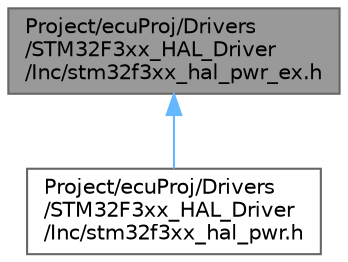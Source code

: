 digraph "Project/ecuProj/Drivers/STM32F3xx_HAL_Driver/Inc/stm32f3xx_hal_pwr_ex.h"
{
 // LATEX_PDF_SIZE
  bgcolor="transparent";
  edge [fontname=Helvetica,fontsize=10,labelfontname=Helvetica,labelfontsize=10];
  node [fontname=Helvetica,fontsize=10,shape=box,height=0.2,width=0.4];
  Node1 [id="Node000001",label="Project/ecuProj/Drivers\l/STM32F3xx_HAL_Driver\l/Inc/stm32f3xx_hal_pwr_ex.h",height=0.2,width=0.4,color="gray40", fillcolor="grey60", style="filled", fontcolor="black",tooltip="Header file of PWR HAL Extended module."];
  Node1 -> Node2 [id="edge1_Node000001_Node000002",dir="back",color="steelblue1",style="solid",tooltip=" "];
  Node2 [id="Node000002",label="Project/ecuProj/Drivers\l/STM32F3xx_HAL_Driver\l/Inc/stm32f3xx_hal_pwr.h",height=0.2,width=0.4,color="grey40", fillcolor="white", style="filled",URL="$ecu_proj_2_drivers_2_s_t_m32_f3xx___h_a_l___driver_2_inc_2stm32f3xx__hal__pwr_8h.html",tooltip="Header file of PWR HAL module."];
}
